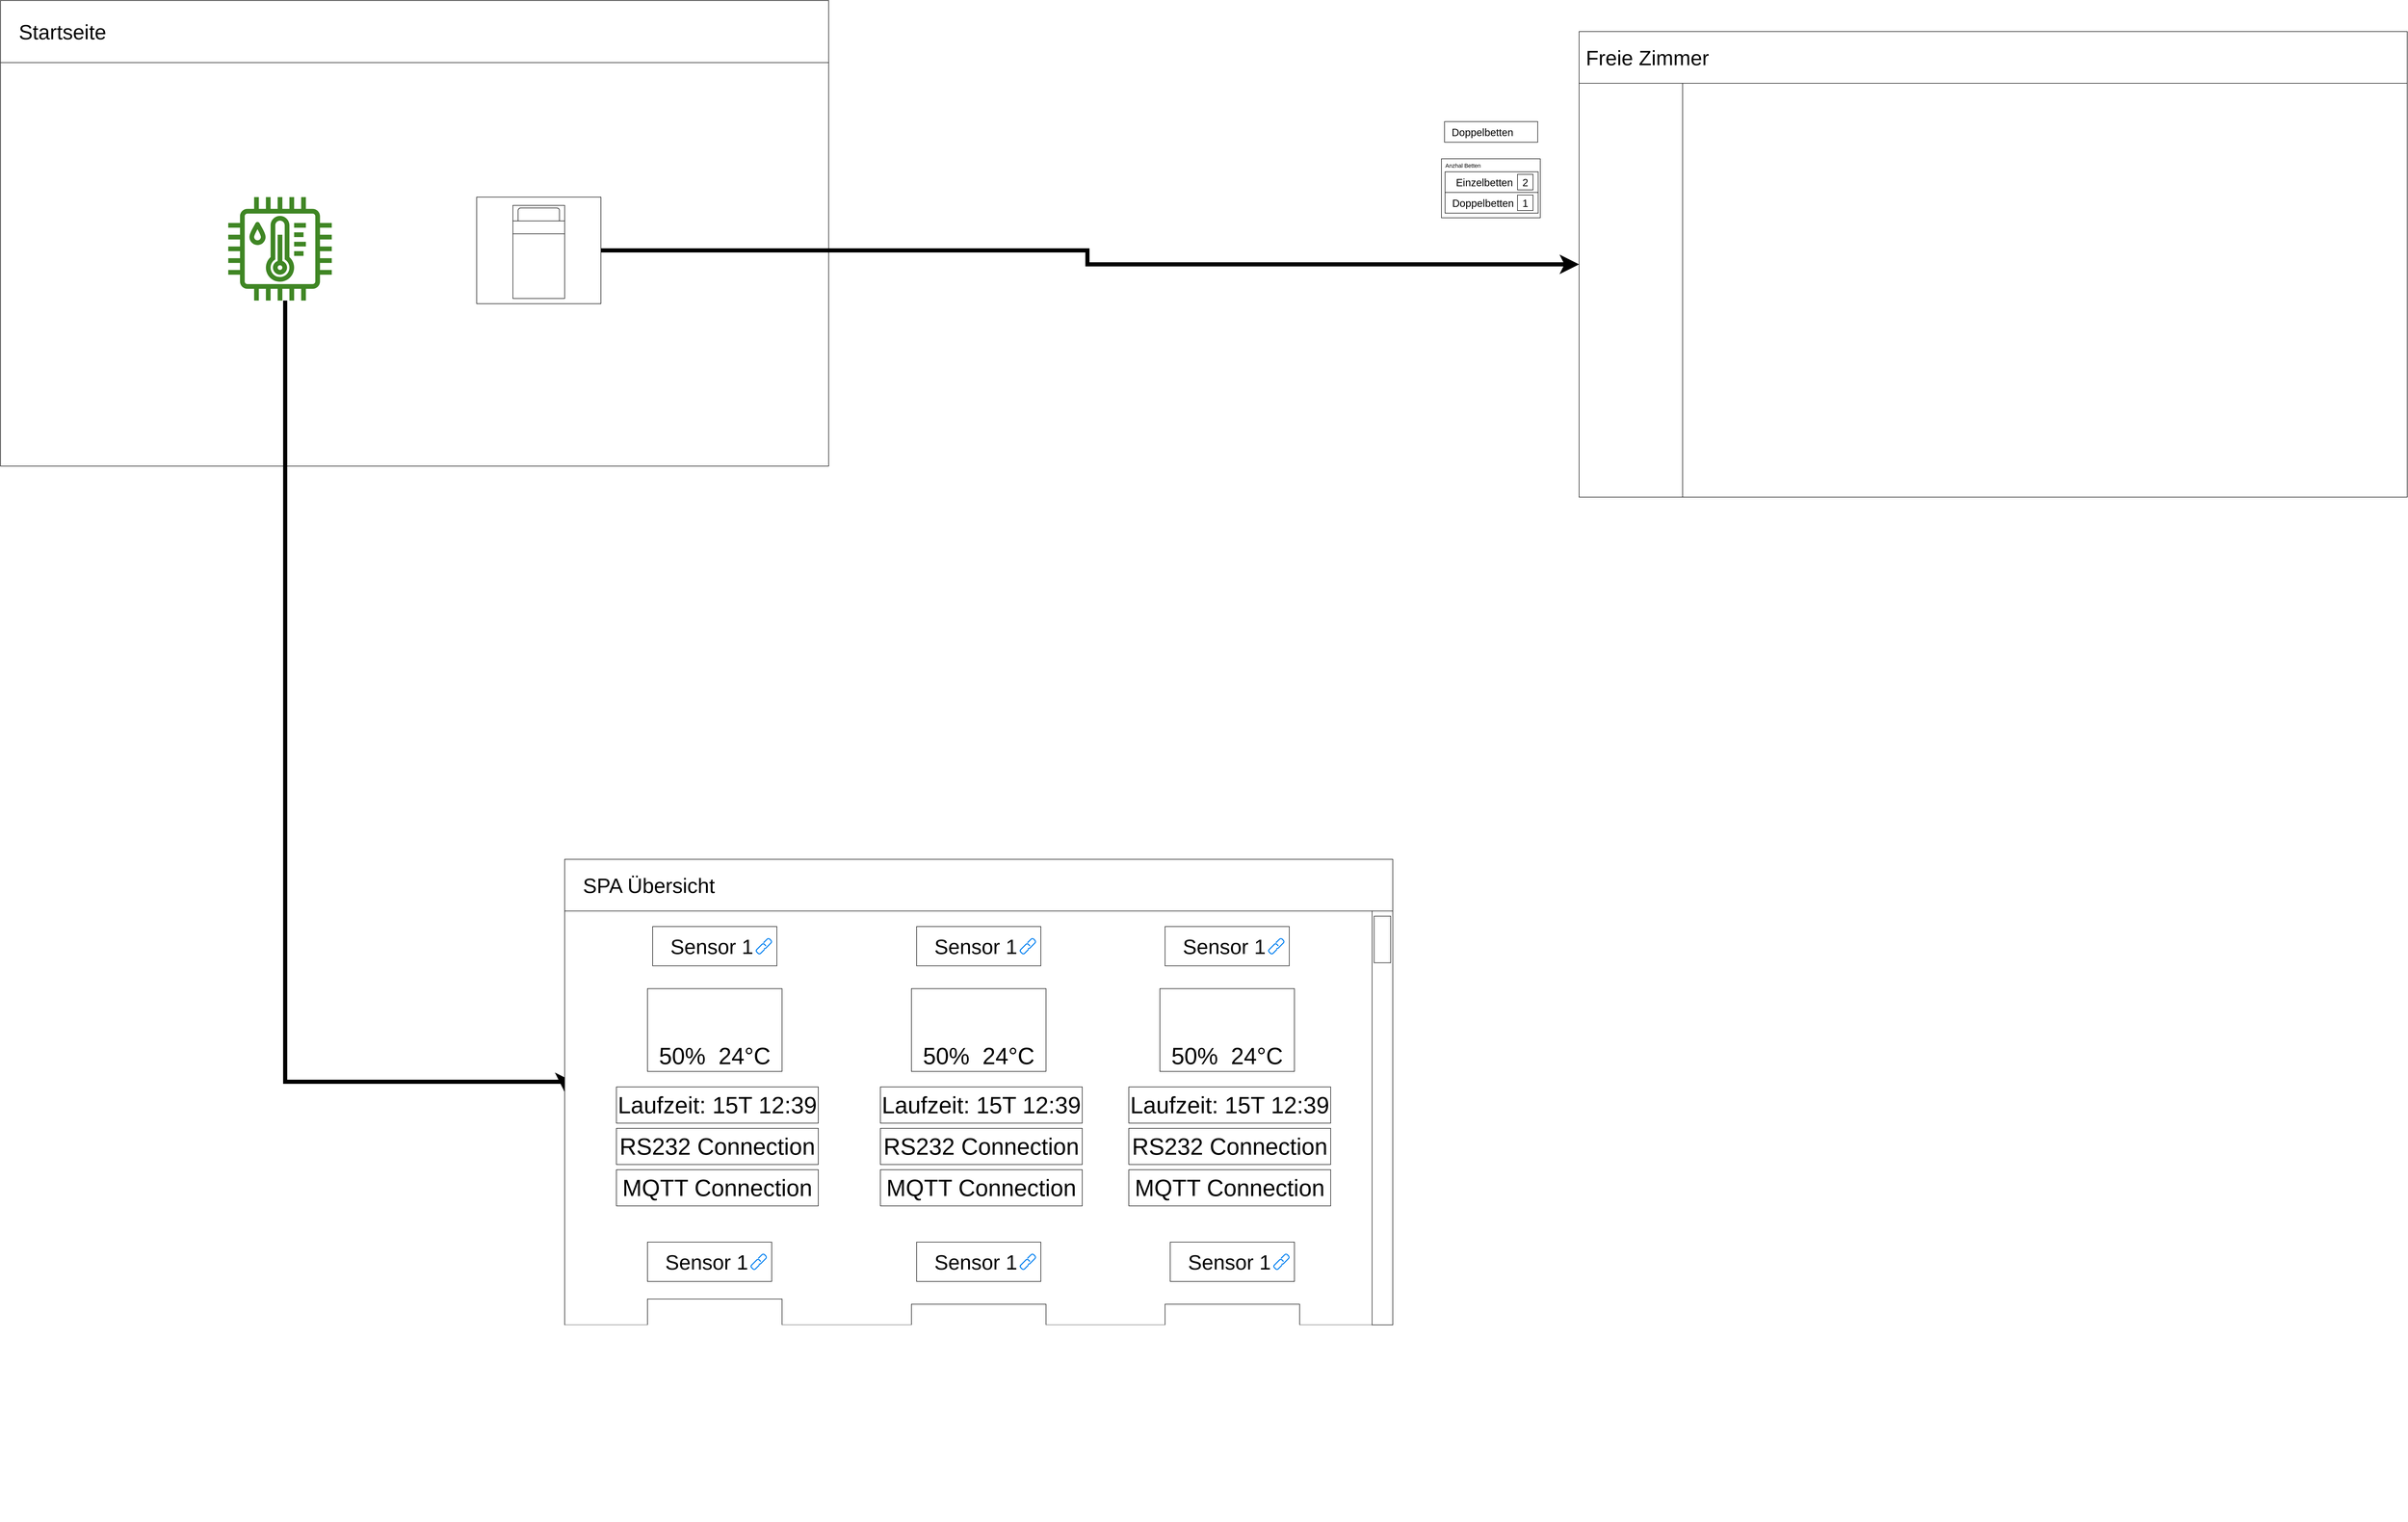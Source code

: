 <mxfile version="20.4.1" type="github">
  <diagram id="1jYBrT5xfxDaBWM9WUIU" name="Seite-1">
    <mxGraphModel dx="1007" dy="594" grid="1" gridSize="10" guides="1" tooltips="1" connect="1" arrows="1" fold="1" page="1" pageScale="1" pageWidth="827" pageHeight="1169" math="0" shadow="0">
      <root>
        <mxCell id="0" />
        <mxCell id="1" parent="0" />
        <mxCell id="-kgfXEJCmz4JMrTS1WoW-113" value="&amp;nbsp; Anzhal Betten" style="rounded=0;whiteSpace=wrap;html=1;labelBackgroundColor=none;fontSize=11;fillColor=#FFFFFF;verticalAlign=top;align=left;" vertex="1" parent="1">
          <mxGeometry x="3154" y="636" width="191" height="114" as="geometry" />
        </mxCell>
        <mxCell id="An4b9NCefRLC3vXq-1vc-1" value="" style="rounded=0;whiteSpace=wrap;html=1;" parent="1" vertex="1">
          <mxGeometry x="370" y="330" width="1600" height="900" as="geometry" />
        </mxCell>
        <mxCell id="An4b9NCefRLC3vXq-1vc-3" value="&lt;span style=&quot;font-size: 40px;&quot;&gt;&amp;nbsp; &amp;nbsp;Startseite&lt;/span&gt;" style="rounded=0;whiteSpace=wrap;html=1;align=left;" parent="1" vertex="1">
          <mxGeometry x="370" y="330" width="1600" height="120" as="geometry" />
        </mxCell>
        <mxCell id="-kgfXEJCmz4JMrTS1WoW-12" style="edgeStyle=orthogonalEdgeStyle;rounded=0;orthogonalLoop=1;jettySize=auto;html=1;entryX=0;entryY=0.5;entryDx=0;entryDy=0;fontSize=40;spacing=12;endSize=12;strokeWidth=8;" edge="1" parent="1" source="-kgfXEJCmz4JMrTS1WoW-9" target="-kgfXEJCmz4JMrTS1WoW-4">
          <mxGeometry relative="1" as="geometry">
            <Array as="points">
              <mxPoint x="920" y="2420" />
            </Array>
          </mxGeometry>
        </mxCell>
        <mxCell id="-kgfXEJCmz4JMrTS1WoW-9" value="" style="sketch=0;outlineConnect=0;fontColor=#232F3E;gradientColor=none;fillColor=#3F8624;strokeColor=none;dashed=0;verticalLabelPosition=bottom;verticalAlign=top;align=center;html=1;fontSize=12;fontStyle=0;aspect=fixed;pointerEvents=1;shape=mxgraph.aws4.iot_thing_temperature_humidity_sensor;" vertex="1" parent="1">
          <mxGeometry x="810" y="710" width="200" height="200" as="geometry" />
        </mxCell>
        <mxCell id="-kgfXEJCmz4JMrTS1WoW-11" value="" style="group" vertex="1" connectable="0" parent="1">
          <mxGeometry x="1290" y="710" width="240" height="206" as="geometry" />
        </mxCell>
        <mxCell id="An4b9NCefRLC3vXq-1vc-2" value="" style="rounded=0;whiteSpace=wrap;html=1;" parent="-kgfXEJCmz4JMrTS1WoW-11" vertex="1">
          <mxGeometry width="240" height="206" as="geometry" />
        </mxCell>
        <mxCell id="-kgfXEJCmz4JMrTS1WoW-10" value="" style="verticalLabelPosition=bottom;html=1;verticalAlign=top;align=center;shape=mxgraph.floorplan.bed_single;fontSize=40;" vertex="1" parent="-kgfXEJCmz4JMrTS1WoW-11">
          <mxGeometry x="70" y="16" width="100" height="180" as="geometry" />
        </mxCell>
        <mxCell id="-kgfXEJCmz4JMrTS1WoW-13" style="edgeStyle=orthogonalEdgeStyle;rounded=0;orthogonalLoop=1;jettySize=auto;html=1;strokeWidth=8;fontSize=40;endSize=12;" edge="1" parent="1" source="An4b9NCefRLC3vXq-1vc-2" target="-kgfXEJCmz4JMrTS1WoW-1">
          <mxGeometry relative="1" as="geometry" />
        </mxCell>
        <mxCell id="-kgfXEJCmz4JMrTS1WoW-26" value="&lt;font style=&quot;font-size: 20px;&quot;&gt;Doppelbetten&amp;nbsp; &amp;nbsp; &amp;nbsp;&amp;nbsp;&lt;/font&gt;" style="rounded=0;whiteSpace=wrap;html=1;fontSize=20;verticalAlign=middle;spacing=0;horizontal=1;" vertex="1" parent="1">
          <mxGeometry x="3160" y="564" width="180" height="40" as="geometry" />
        </mxCell>
        <mxCell id="-kgfXEJCmz4JMrTS1WoW-109" value="" style="group" vertex="1" connectable="0" parent="1">
          <mxGeometry x="1460" y="1990" width="1610" height="1280" as="geometry" />
        </mxCell>
        <mxCell id="-kgfXEJCmz4JMrTS1WoW-4" value="" style="rounded=0;whiteSpace=wrap;html=1;" vertex="1" parent="-kgfXEJCmz4JMrTS1WoW-109">
          <mxGeometry width="1600" height="900" as="geometry" />
        </mxCell>
        <mxCell id="-kgfXEJCmz4JMrTS1WoW-14" value="&amp;nbsp; &amp;nbsp;SPA Übersicht" style="rounded=0;whiteSpace=wrap;html=1;fontSize=40;align=left;" vertex="1" parent="-kgfXEJCmz4JMrTS1WoW-109">
          <mxGeometry width="1600" height="100" as="geometry" />
        </mxCell>
        <mxCell id="-kgfXEJCmz4JMrTS1WoW-50" value="" style="group" vertex="1" connectable="0" parent="-kgfXEJCmz4JMrTS1WoW-109">
          <mxGeometry x="100" y="130" width="390" height="540" as="geometry" />
        </mxCell>
        <mxCell id="-kgfXEJCmz4JMrTS1WoW-41" value="" style="group" vertex="1" connectable="0" parent="-kgfXEJCmz4JMrTS1WoW-50">
          <mxGeometry x="70" width="240" height="76" as="geometry" />
        </mxCell>
        <mxCell id="-kgfXEJCmz4JMrTS1WoW-42" value="&lt;font style=&quot;font-size: 40px;&quot;&gt;Sensor 1&amp;nbsp;&lt;br&gt;&lt;/font&gt;" style="rounded=0;whiteSpace=wrap;html=1;" vertex="1" parent="-kgfXEJCmz4JMrTS1WoW-41">
          <mxGeometry width="240" height="76" as="geometry" />
        </mxCell>
        <mxCell id="-kgfXEJCmz4JMrTS1WoW-43" value="" style="html=1;verticalLabelPosition=bottom;align=center;labelBackgroundColor=#ffffff;verticalAlign=top;strokeWidth=2;strokeColor=#0080F0;shadow=0;dashed=0;shape=mxgraph.ios7.icons.link;fontSize=40;" vertex="1" parent="-kgfXEJCmz4JMrTS1WoW-41">
          <mxGeometry x="200" y="23" width="30" height="30" as="geometry" />
        </mxCell>
        <mxCell id="-kgfXEJCmz4JMrTS1WoW-44" value="&lt;span style=&quot;font-size: 45px;&quot;&gt;RS232 Connection&lt;/span&gt;" style="rounded=0;whiteSpace=wrap;html=1;fontSize=25;" vertex="1" parent="-kgfXEJCmz4JMrTS1WoW-50">
          <mxGeometry y="390" width="390" height="70" as="geometry" />
        </mxCell>
        <mxCell id="-kgfXEJCmz4JMrTS1WoW-45" value="&lt;font style=&quot;font-size: 45px;&quot;&gt;Laufzeit: 15T 12:39&lt;/font&gt;" style="rounded=0;whiteSpace=wrap;html=1;fontSize=25;" vertex="1" parent="-kgfXEJCmz4JMrTS1WoW-50">
          <mxGeometry y="310" width="390" height="70" as="geometry" />
        </mxCell>
        <mxCell id="-kgfXEJCmz4JMrTS1WoW-46" value="&lt;span style=&quot;font-size: 45px;&quot;&gt;MQTT Connection&lt;/span&gt;" style="rounded=0;whiteSpace=wrap;html=1;fontSize=25;" vertex="1" parent="-kgfXEJCmz4JMrTS1WoW-50">
          <mxGeometry y="470" width="390" height="70" as="geometry" />
        </mxCell>
        <mxCell id="-kgfXEJCmz4JMrTS1WoW-48" value="" style="group" vertex="1" connectable="0" parent="-kgfXEJCmz4JMrTS1WoW-50">
          <mxGeometry x="60" y="120" width="260" height="160" as="geometry" />
        </mxCell>
        <mxCell id="-kgfXEJCmz4JMrTS1WoW-38" value="50%&amp;nbsp; 24°C" style="rounded=0;whiteSpace=wrap;html=1;fontSize=45;verticalAlign=bottom;" vertex="1" parent="-kgfXEJCmz4JMrTS1WoW-48">
          <mxGeometry width="260" height="160" as="geometry" />
        </mxCell>
        <mxCell id="-kgfXEJCmz4JMrTS1WoW-39" value="" style="shape=image;html=1;verticalAlign=top;verticalLabelPosition=bottom;labelBackgroundColor=#ffffff;imageAspect=0;aspect=fixed;image=https://cdn0.iconfinder.com/data/icons/evericons-24px-vol-1/24/drop-128.png" vertex="1" parent="-kgfXEJCmz4JMrTS1WoW-48">
          <mxGeometry x="20" y="15" width="80" height="80" as="geometry" />
        </mxCell>
        <mxCell id="-kgfXEJCmz4JMrTS1WoW-40" value="" style="shape=image;html=1;verticalAlign=top;verticalLabelPosition=bottom;labelBackgroundColor=#ffffff;imageAspect=0;aspect=fixed;image=https://cdn1.iconfinder.com/data/icons/covid-19-74/32/temperature_thermometer_covid-19-128.png" vertex="1" parent="-kgfXEJCmz4JMrTS1WoW-48">
          <mxGeometry x="140" y="9" width="100" height="100" as="geometry" />
        </mxCell>
        <mxCell id="-kgfXEJCmz4JMrTS1WoW-51" value="" style="group" vertex="1" connectable="0" parent="-kgfXEJCmz4JMrTS1WoW-109">
          <mxGeometry x="590" y="140" width="390" height="540" as="geometry" />
        </mxCell>
        <mxCell id="-kgfXEJCmz4JMrTS1WoW-63" value="" style="group" vertex="1" connectable="0" parent="-kgfXEJCmz4JMrTS1WoW-51">
          <mxGeometry x="20" y="-10" width="390" height="540" as="geometry" />
        </mxCell>
        <mxCell id="-kgfXEJCmz4JMrTS1WoW-52" value="" style="group" vertex="1" connectable="0" parent="-kgfXEJCmz4JMrTS1WoW-63">
          <mxGeometry x="70" width="240" height="76" as="geometry" />
        </mxCell>
        <mxCell id="-kgfXEJCmz4JMrTS1WoW-53" value="&lt;font style=&quot;font-size: 40px;&quot;&gt;Sensor 1&amp;nbsp;&lt;br&gt;&lt;/font&gt;" style="rounded=0;whiteSpace=wrap;html=1;" vertex="1" parent="-kgfXEJCmz4JMrTS1WoW-52">
          <mxGeometry width="240" height="76" as="geometry" />
        </mxCell>
        <mxCell id="-kgfXEJCmz4JMrTS1WoW-54" value="" style="html=1;verticalLabelPosition=bottom;align=center;labelBackgroundColor=#ffffff;verticalAlign=top;strokeWidth=2;strokeColor=#0080F0;shadow=0;dashed=0;shape=mxgraph.ios7.icons.link;fontSize=40;" vertex="1" parent="-kgfXEJCmz4JMrTS1WoW-52">
          <mxGeometry x="200" y="23" width="30" height="30" as="geometry" />
        </mxCell>
        <mxCell id="-kgfXEJCmz4JMrTS1WoW-55" value="&lt;span style=&quot;font-size: 45px;&quot;&gt;RS232 Connection&lt;/span&gt;" style="rounded=0;whiteSpace=wrap;html=1;fontSize=25;" vertex="1" parent="-kgfXEJCmz4JMrTS1WoW-63">
          <mxGeometry y="390" width="390" height="70" as="geometry" />
        </mxCell>
        <mxCell id="-kgfXEJCmz4JMrTS1WoW-56" value="&lt;font style=&quot;font-size: 45px;&quot;&gt;Laufzeit: 15T 12:39&lt;/font&gt;" style="rounded=0;whiteSpace=wrap;html=1;fontSize=25;" vertex="1" parent="-kgfXEJCmz4JMrTS1WoW-63">
          <mxGeometry y="310" width="390" height="70" as="geometry" />
        </mxCell>
        <mxCell id="-kgfXEJCmz4JMrTS1WoW-57" value="&lt;span style=&quot;font-size: 45px;&quot;&gt;MQTT Connection&lt;/span&gt;" style="rounded=0;whiteSpace=wrap;html=1;fontSize=25;" vertex="1" parent="-kgfXEJCmz4JMrTS1WoW-63">
          <mxGeometry y="470" width="390" height="70" as="geometry" />
        </mxCell>
        <mxCell id="-kgfXEJCmz4JMrTS1WoW-58" value="" style="group" vertex="1" connectable="0" parent="-kgfXEJCmz4JMrTS1WoW-63">
          <mxGeometry x="60" y="120" width="260" height="160" as="geometry" />
        </mxCell>
        <mxCell id="-kgfXEJCmz4JMrTS1WoW-59" value="50%&amp;nbsp; 24°C" style="rounded=0;whiteSpace=wrap;html=1;fontSize=45;verticalAlign=bottom;" vertex="1" parent="-kgfXEJCmz4JMrTS1WoW-58">
          <mxGeometry width="260" height="160" as="geometry" />
        </mxCell>
        <mxCell id="-kgfXEJCmz4JMrTS1WoW-60" value="" style="shape=image;html=1;verticalAlign=top;verticalLabelPosition=bottom;labelBackgroundColor=#ffffff;imageAspect=0;aspect=fixed;image=https://cdn0.iconfinder.com/data/icons/evericons-24px-vol-1/24/drop-128.png" vertex="1" parent="-kgfXEJCmz4JMrTS1WoW-58">
          <mxGeometry x="20" y="15" width="80" height="80" as="geometry" />
        </mxCell>
        <mxCell id="-kgfXEJCmz4JMrTS1WoW-61" value="" style="shape=image;html=1;verticalAlign=top;verticalLabelPosition=bottom;labelBackgroundColor=#ffffff;imageAspect=0;aspect=fixed;image=https://cdn1.iconfinder.com/data/icons/covid-19-74/32/temperature_thermometer_covid-19-128.png" vertex="1" parent="-kgfXEJCmz4JMrTS1WoW-58">
          <mxGeometry x="140" y="9" width="100" height="100" as="geometry" />
        </mxCell>
        <mxCell id="-kgfXEJCmz4JMrTS1WoW-64" value="" style="group" vertex="1" connectable="0" parent="-kgfXEJCmz4JMrTS1WoW-109">
          <mxGeometry x="1090" y="130" width="390" height="540" as="geometry" />
        </mxCell>
        <mxCell id="-kgfXEJCmz4JMrTS1WoW-65" value="" style="group" vertex="1" connectable="0" parent="-kgfXEJCmz4JMrTS1WoW-64">
          <mxGeometry x="70" width="240" height="76" as="geometry" />
        </mxCell>
        <mxCell id="-kgfXEJCmz4JMrTS1WoW-66" value="&lt;font style=&quot;font-size: 40px;&quot;&gt;Sensor 1&amp;nbsp;&lt;br&gt;&lt;/font&gt;" style="rounded=0;whiteSpace=wrap;html=1;" vertex="1" parent="-kgfXEJCmz4JMrTS1WoW-65">
          <mxGeometry width="240" height="76" as="geometry" />
        </mxCell>
        <mxCell id="-kgfXEJCmz4JMrTS1WoW-67" value="" style="html=1;verticalLabelPosition=bottom;align=center;labelBackgroundColor=#ffffff;verticalAlign=top;strokeWidth=2;strokeColor=#0080F0;shadow=0;dashed=0;shape=mxgraph.ios7.icons.link;fontSize=40;" vertex="1" parent="-kgfXEJCmz4JMrTS1WoW-65">
          <mxGeometry x="200" y="23" width="30" height="30" as="geometry" />
        </mxCell>
        <mxCell id="-kgfXEJCmz4JMrTS1WoW-68" value="&lt;span style=&quot;font-size: 45px;&quot;&gt;RS232 Connection&lt;/span&gt;" style="rounded=0;whiteSpace=wrap;html=1;fontSize=25;" vertex="1" parent="-kgfXEJCmz4JMrTS1WoW-64">
          <mxGeometry y="390" width="390" height="70" as="geometry" />
        </mxCell>
        <mxCell id="-kgfXEJCmz4JMrTS1WoW-69" value="&lt;font style=&quot;font-size: 45px;&quot;&gt;Laufzeit: 15T 12:39&lt;/font&gt;" style="rounded=0;whiteSpace=wrap;html=1;fontSize=25;" vertex="1" parent="-kgfXEJCmz4JMrTS1WoW-64">
          <mxGeometry y="310" width="390" height="70" as="geometry" />
        </mxCell>
        <mxCell id="-kgfXEJCmz4JMrTS1WoW-70" value="&lt;span style=&quot;font-size: 45px;&quot;&gt;MQTT Connection&lt;/span&gt;" style="rounded=0;whiteSpace=wrap;html=1;fontSize=25;" vertex="1" parent="-kgfXEJCmz4JMrTS1WoW-64">
          <mxGeometry y="470" width="390" height="70" as="geometry" />
        </mxCell>
        <mxCell id="-kgfXEJCmz4JMrTS1WoW-71" value="" style="group" vertex="1" connectable="0" parent="-kgfXEJCmz4JMrTS1WoW-64">
          <mxGeometry x="60" y="120" width="260" height="160" as="geometry" />
        </mxCell>
        <mxCell id="-kgfXEJCmz4JMrTS1WoW-72" value="50%&amp;nbsp; 24°C" style="rounded=0;whiteSpace=wrap;html=1;fontSize=45;verticalAlign=bottom;" vertex="1" parent="-kgfXEJCmz4JMrTS1WoW-71">
          <mxGeometry width="260" height="160" as="geometry" />
        </mxCell>
        <mxCell id="-kgfXEJCmz4JMrTS1WoW-73" value="" style="shape=image;html=1;verticalAlign=top;verticalLabelPosition=bottom;labelBackgroundColor=#ffffff;imageAspect=0;aspect=fixed;image=https://cdn0.iconfinder.com/data/icons/evericons-24px-vol-1/24/drop-128.png" vertex="1" parent="-kgfXEJCmz4JMrTS1WoW-71">
          <mxGeometry x="20" y="15" width="80" height="80" as="geometry" />
        </mxCell>
        <mxCell id="-kgfXEJCmz4JMrTS1WoW-74" value="" style="shape=image;html=1;verticalAlign=top;verticalLabelPosition=bottom;labelBackgroundColor=#ffffff;imageAspect=0;aspect=fixed;image=https://cdn1.iconfinder.com/data/icons/covid-19-74/32/temperature_thermometer_covid-19-128.png" vertex="1" parent="-kgfXEJCmz4JMrTS1WoW-71">
          <mxGeometry x="140" y="9" width="100" height="100" as="geometry" />
        </mxCell>
        <mxCell id="-kgfXEJCmz4JMrTS1WoW-75" value="" style="group" vertex="1" connectable="0" parent="-kgfXEJCmz4JMrTS1WoW-109">
          <mxGeometry x="90" y="740" width="390" height="540" as="geometry" />
        </mxCell>
        <mxCell id="-kgfXEJCmz4JMrTS1WoW-76" value="" style="group" vertex="1" connectable="0" parent="-kgfXEJCmz4JMrTS1WoW-75">
          <mxGeometry x="70" width="240" height="76" as="geometry" />
        </mxCell>
        <mxCell id="-kgfXEJCmz4JMrTS1WoW-77" value="&lt;font style=&quot;font-size: 40px;&quot;&gt;Sensor 1&amp;nbsp;&lt;br&gt;&lt;/font&gt;" style="rounded=0;whiteSpace=wrap;html=1;" vertex="1" parent="-kgfXEJCmz4JMrTS1WoW-76">
          <mxGeometry width="240" height="76" as="geometry" />
        </mxCell>
        <mxCell id="-kgfXEJCmz4JMrTS1WoW-78" value="" style="html=1;verticalLabelPosition=bottom;align=center;labelBackgroundColor=#ffffff;verticalAlign=top;strokeWidth=2;strokeColor=#0080F0;shadow=0;dashed=0;shape=mxgraph.ios7.icons.link;fontSize=40;" vertex="1" parent="-kgfXEJCmz4JMrTS1WoW-76">
          <mxGeometry x="200" y="23" width="30" height="30" as="geometry" />
        </mxCell>
        <mxCell id="-kgfXEJCmz4JMrTS1WoW-82" value="" style="group" vertex="1" connectable="0" parent="-kgfXEJCmz4JMrTS1WoW-75">
          <mxGeometry x="70" y="110" width="260" height="160" as="geometry" />
        </mxCell>
        <mxCell id="-kgfXEJCmz4JMrTS1WoW-83" value="50%&amp;nbsp; 24°C" style="rounded=0;whiteSpace=wrap;html=1;fontSize=45;verticalAlign=bottom;" vertex="1" parent="-kgfXEJCmz4JMrTS1WoW-82">
          <mxGeometry width="260" height="160" as="geometry" />
        </mxCell>
        <mxCell id="-kgfXEJCmz4JMrTS1WoW-84" value="" style="shape=image;html=1;verticalAlign=top;verticalLabelPosition=bottom;labelBackgroundColor=#ffffff;imageAspect=0;aspect=fixed;image=https://cdn0.iconfinder.com/data/icons/evericons-24px-vol-1/24/drop-128.png" vertex="1" parent="-kgfXEJCmz4JMrTS1WoW-82">
          <mxGeometry x="20" y="15" width="80" height="80" as="geometry" />
        </mxCell>
        <mxCell id="-kgfXEJCmz4JMrTS1WoW-85" value="" style="shape=image;html=1;verticalAlign=top;verticalLabelPosition=bottom;labelBackgroundColor=#ffffff;imageAspect=0;aspect=fixed;image=https://cdn1.iconfinder.com/data/icons/covid-19-74/32/temperature_thermometer_covid-19-128.png" vertex="1" parent="-kgfXEJCmz4JMrTS1WoW-82">
          <mxGeometry x="140" y="9" width="100" height="100" as="geometry" />
        </mxCell>
        <mxCell id="-kgfXEJCmz4JMrTS1WoW-86" value="" style="group" vertex="1" connectable="0" parent="-kgfXEJCmz4JMrTS1WoW-109">
          <mxGeometry x="610" y="740" width="390" height="540" as="geometry" />
        </mxCell>
        <mxCell id="-kgfXEJCmz4JMrTS1WoW-87" value="" style="group" vertex="1" connectable="0" parent="-kgfXEJCmz4JMrTS1WoW-86">
          <mxGeometry x="70" width="240" height="76" as="geometry" />
        </mxCell>
        <mxCell id="-kgfXEJCmz4JMrTS1WoW-88" value="&lt;font style=&quot;font-size: 40px;&quot;&gt;Sensor 1&amp;nbsp;&lt;br&gt;&lt;/font&gt;" style="rounded=0;whiteSpace=wrap;html=1;" vertex="1" parent="-kgfXEJCmz4JMrTS1WoW-87">
          <mxGeometry width="240" height="76" as="geometry" />
        </mxCell>
        <mxCell id="-kgfXEJCmz4JMrTS1WoW-89" value="" style="html=1;verticalLabelPosition=bottom;align=center;labelBackgroundColor=#ffffff;verticalAlign=top;strokeWidth=2;strokeColor=#0080F0;shadow=0;dashed=0;shape=mxgraph.ios7.icons.link;fontSize=40;" vertex="1" parent="-kgfXEJCmz4JMrTS1WoW-87">
          <mxGeometry x="200" y="23" width="30" height="30" as="geometry" />
        </mxCell>
        <mxCell id="-kgfXEJCmz4JMrTS1WoW-93" value="" style="group" vertex="1" connectable="0" parent="-kgfXEJCmz4JMrTS1WoW-86">
          <mxGeometry x="60" y="120" width="260" height="160" as="geometry" />
        </mxCell>
        <mxCell id="-kgfXEJCmz4JMrTS1WoW-94" value="50%&amp;nbsp; 24°C" style="rounded=0;whiteSpace=wrap;html=1;fontSize=45;verticalAlign=bottom;" vertex="1" parent="-kgfXEJCmz4JMrTS1WoW-93">
          <mxGeometry width="260" height="160" as="geometry" />
        </mxCell>
        <mxCell id="-kgfXEJCmz4JMrTS1WoW-95" value="" style="shape=image;html=1;verticalAlign=top;verticalLabelPosition=bottom;labelBackgroundColor=#ffffff;imageAspect=0;aspect=fixed;image=https://cdn0.iconfinder.com/data/icons/evericons-24px-vol-1/24/drop-128.png" vertex="1" parent="-kgfXEJCmz4JMrTS1WoW-93">
          <mxGeometry x="20" y="15" width="80" height="80" as="geometry" />
        </mxCell>
        <mxCell id="-kgfXEJCmz4JMrTS1WoW-96" value="" style="shape=image;html=1;verticalAlign=top;verticalLabelPosition=bottom;labelBackgroundColor=#ffffff;imageAspect=0;aspect=fixed;image=https://cdn1.iconfinder.com/data/icons/covid-19-74/32/temperature_thermometer_covid-19-128.png" vertex="1" parent="-kgfXEJCmz4JMrTS1WoW-93">
          <mxGeometry x="140" y="9" width="100" height="100" as="geometry" />
        </mxCell>
        <mxCell id="-kgfXEJCmz4JMrTS1WoW-97" value="" style="group" vertex="1" connectable="0" parent="-kgfXEJCmz4JMrTS1WoW-109">
          <mxGeometry x="1100" y="740" width="510" height="540" as="geometry" />
        </mxCell>
        <mxCell id="-kgfXEJCmz4JMrTS1WoW-98" value="" style="group" vertex="1" connectable="0" parent="-kgfXEJCmz4JMrTS1WoW-97">
          <mxGeometry x="70" width="240" height="76" as="geometry" />
        </mxCell>
        <mxCell id="-kgfXEJCmz4JMrTS1WoW-99" value="&lt;font style=&quot;font-size: 40px;&quot;&gt;Sensor 1&amp;nbsp;&lt;br&gt;&lt;/font&gt;" style="rounded=0;whiteSpace=wrap;html=1;" vertex="1" parent="-kgfXEJCmz4JMrTS1WoW-98">
          <mxGeometry width="240" height="76" as="geometry" />
        </mxCell>
        <mxCell id="-kgfXEJCmz4JMrTS1WoW-100" value="" style="html=1;verticalLabelPosition=bottom;align=center;labelBackgroundColor=#ffffff;verticalAlign=top;strokeWidth=2;strokeColor=#0080F0;shadow=0;dashed=0;shape=mxgraph.ios7.icons.link;fontSize=40;" vertex="1" parent="-kgfXEJCmz4JMrTS1WoW-98">
          <mxGeometry x="200" y="23" width="30" height="30" as="geometry" />
        </mxCell>
        <mxCell id="-kgfXEJCmz4JMrTS1WoW-104" value="" style="group" vertex="1" connectable="0" parent="-kgfXEJCmz4JMrTS1WoW-97">
          <mxGeometry x="60" y="120" width="260" height="160" as="geometry" />
        </mxCell>
        <mxCell id="-kgfXEJCmz4JMrTS1WoW-105" value="50%&amp;nbsp; 24°C" style="rounded=0;whiteSpace=wrap;html=1;fontSize=45;verticalAlign=bottom;" vertex="1" parent="-kgfXEJCmz4JMrTS1WoW-104">
          <mxGeometry width="260" height="160" as="geometry" />
        </mxCell>
        <mxCell id="-kgfXEJCmz4JMrTS1WoW-106" value="" style="shape=image;html=1;verticalAlign=top;verticalLabelPosition=bottom;labelBackgroundColor=#ffffff;imageAspect=0;aspect=fixed;image=https://cdn0.iconfinder.com/data/icons/evericons-24px-vol-1/24/drop-128.png" vertex="1" parent="-kgfXEJCmz4JMrTS1WoW-104">
          <mxGeometry x="20" y="15" width="80" height="80" as="geometry" />
        </mxCell>
        <mxCell id="-kgfXEJCmz4JMrTS1WoW-107" value="" style="shape=image;html=1;verticalAlign=top;verticalLabelPosition=bottom;labelBackgroundColor=#ffffff;imageAspect=0;aspect=fixed;image=https://cdn1.iconfinder.com/data/icons/covid-19-74/32/temperature_thermometer_covid-19-128.png" vertex="1" parent="-kgfXEJCmz4JMrTS1WoW-104">
          <mxGeometry x="140" y="9" width="100" height="100" as="geometry" />
        </mxCell>
        <mxCell id="-kgfXEJCmz4JMrTS1WoW-108" value="" style="rounded=0;whiteSpace=wrap;html=1;fontSize=45;fillColor=#FFFFFF;strokeColor=none;" vertex="1" parent="-kgfXEJCmz4JMrTS1WoW-109">
          <mxGeometry y="900" width="1600" height="207" as="geometry" />
        </mxCell>
        <mxCell id="-kgfXEJCmz4JMrTS1WoW-110" value="" style="rounded=0;whiteSpace=wrap;html=1;labelBackgroundColor=#000000;fontSize=45;fillColor=#FFFFFF;" vertex="1" parent="-kgfXEJCmz4JMrTS1WoW-109">
          <mxGeometry x="1560" y="100" width="40" height="800" as="geometry" />
        </mxCell>
        <mxCell id="-kgfXEJCmz4JMrTS1WoW-111" value="" style="rounded=0;whiteSpace=wrap;html=1;labelBackgroundColor=#000000;fontSize=45;fillColor=#FFFFFF;" vertex="1" parent="-kgfXEJCmz4JMrTS1WoW-109">
          <mxGeometry x="1564" y="110" width="32" height="90" as="geometry" />
        </mxCell>
        <mxCell id="-kgfXEJCmz4JMrTS1WoW-112" value="" style="group" vertex="1" connectable="0" parent="1">
          <mxGeometry x="3161" y="661" width="180" height="85" as="geometry" />
        </mxCell>
        <mxCell id="-kgfXEJCmz4JMrTS1WoW-22" value="" style="group" vertex="1" connectable="0" parent="-kgfXEJCmz4JMrTS1WoW-112">
          <mxGeometry width="180" height="40" as="geometry" />
        </mxCell>
        <mxCell id="-kgfXEJCmz4JMrTS1WoW-17" value="&lt;font style=&quot;font-size: 20px;&quot;&gt;Einzelbetten&amp;nbsp; &amp;nbsp; &amp;nbsp;&lt;/font&gt;" style="rounded=0;whiteSpace=wrap;html=1;fontSize=20;verticalAlign=middle;spacing=0;horizontal=1;" vertex="1" parent="-kgfXEJCmz4JMrTS1WoW-22">
          <mxGeometry width="180" height="40" as="geometry" />
        </mxCell>
        <mxCell id="-kgfXEJCmz4JMrTS1WoW-18" value="2" style="rounded=0;whiteSpace=wrap;html=1;fontSize=20;" vertex="1" parent="-kgfXEJCmz4JMrTS1WoW-22">
          <mxGeometry x="140" y="5" width="30" height="30" as="geometry" />
        </mxCell>
        <mxCell id="-kgfXEJCmz4JMrTS1WoW-23" value="" style="group" vertex="1" connectable="0" parent="-kgfXEJCmz4JMrTS1WoW-112">
          <mxGeometry y="40" width="180" height="45" as="geometry" />
        </mxCell>
        <mxCell id="-kgfXEJCmz4JMrTS1WoW-20" value="&lt;font style=&quot;font-size: 20px;&quot;&gt;Doppelbetten&amp;nbsp; &amp;nbsp; &amp;nbsp;&amp;nbsp;&lt;/font&gt;" style="rounded=0;whiteSpace=wrap;html=1;fontSize=20;verticalAlign=middle;spacing=0;horizontal=1;" vertex="1" parent="-kgfXEJCmz4JMrTS1WoW-23">
          <mxGeometry width="180" height="40" as="geometry" />
        </mxCell>
        <mxCell id="-kgfXEJCmz4JMrTS1WoW-21" value="1" style="rounded=0;whiteSpace=wrap;html=1;fontSize=20;" vertex="1" parent="-kgfXEJCmz4JMrTS1WoW-23">
          <mxGeometry x="140" y="5" width="30" height="30" as="geometry" />
        </mxCell>
        <mxCell id="-kgfXEJCmz4JMrTS1WoW-114" value="" style="group" vertex="1" connectable="0" parent="1">
          <mxGeometry x="3420" y="390" width="1600" height="900" as="geometry" />
        </mxCell>
        <mxCell id="-kgfXEJCmz4JMrTS1WoW-1" value="" style="rounded=0;whiteSpace=wrap;html=1;" vertex="1" parent="-kgfXEJCmz4JMrTS1WoW-114">
          <mxGeometry width="1600" height="900" as="geometry" />
        </mxCell>
        <mxCell id="-kgfXEJCmz4JMrTS1WoW-2" value="" style="rounded=0;whiteSpace=wrap;html=1;" vertex="1" parent="-kgfXEJCmz4JMrTS1WoW-114">
          <mxGeometry y="100" width="200" height="800" as="geometry" />
        </mxCell>
        <mxCell id="-kgfXEJCmz4JMrTS1WoW-15" value="&amp;nbsp;Freie Zimmer" style="rounded=0;whiteSpace=wrap;html=1;fontSize=40;align=left;" vertex="1" parent="-kgfXEJCmz4JMrTS1WoW-114">
          <mxGeometry width="1600" height="100" as="geometry" />
        </mxCell>
      </root>
    </mxGraphModel>
  </diagram>
</mxfile>
